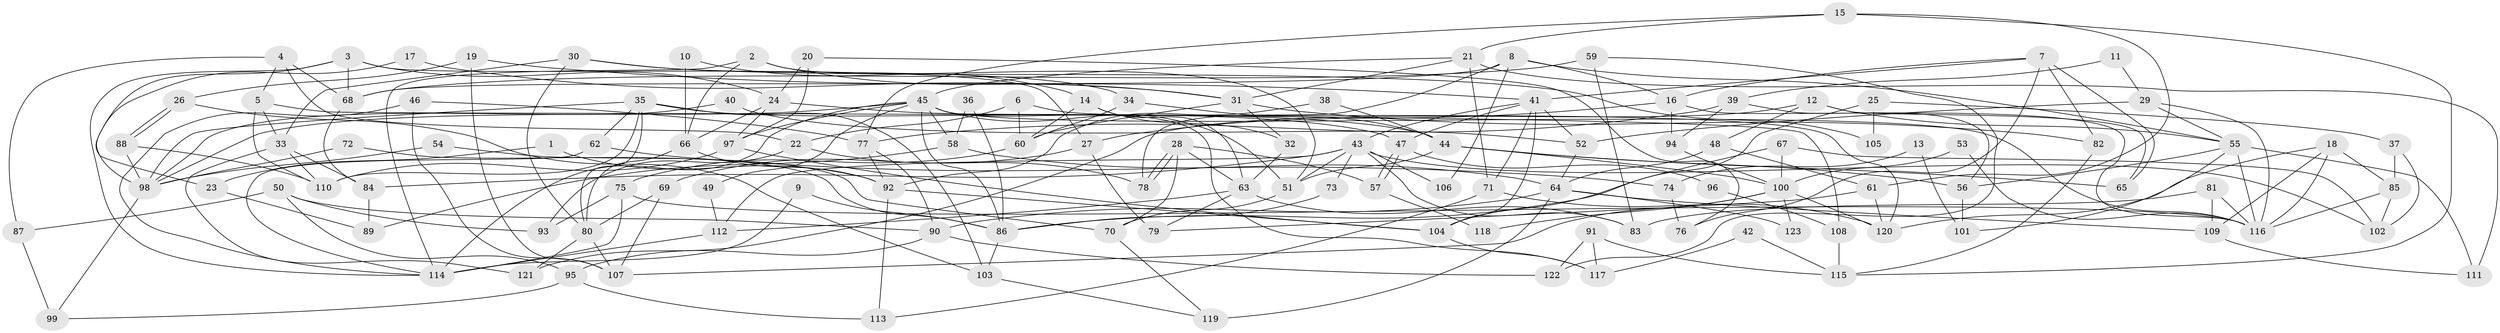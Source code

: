 // Generated by graph-tools (version 1.1) at 2025/26/03/09/25 03:26:16]
// undirected, 123 vertices, 246 edges
graph export_dot {
graph [start="1"]
  node [color=gray90,style=filled];
  1;
  2;
  3;
  4;
  5;
  6;
  7;
  8;
  9;
  10;
  11;
  12;
  13;
  14;
  15;
  16;
  17;
  18;
  19;
  20;
  21;
  22;
  23;
  24;
  25;
  26;
  27;
  28;
  29;
  30;
  31;
  32;
  33;
  34;
  35;
  36;
  37;
  38;
  39;
  40;
  41;
  42;
  43;
  44;
  45;
  46;
  47;
  48;
  49;
  50;
  51;
  52;
  53;
  54;
  55;
  56;
  57;
  58;
  59;
  60;
  61;
  62;
  63;
  64;
  65;
  66;
  67;
  68;
  69;
  70;
  71;
  72;
  73;
  74;
  75;
  76;
  77;
  78;
  79;
  80;
  81;
  82;
  83;
  84;
  85;
  86;
  87;
  88;
  89;
  90;
  91;
  92;
  93;
  94;
  95;
  96;
  97;
  98;
  99;
  100;
  101;
  102;
  103;
  104;
  105;
  106;
  107;
  108;
  109;
  110;
  111;
  112;
  113;
  114;
  115;
  116;
  117;
  118;
  119;
  120;
  121;
  122;
  123;
  1 -- 92;
  1 -- 23;
  2 -- 51;
  2 -- 66;
  2 -- 31;
  2 -- 114;
  3 -- 24;
  3 -- 68;
  3 -- 23;
  3 -- 27;
  3 -- 114;
  4 -- 5;
  4 -- 68;
  4 -- 22;
  4 -- 87;
  5 -- 33;
  5 -- 110;
  5 -- 108;
  6 -- 120;
  6 -- 60;
  6 -- 22;
  7 -- 16;
  7 -- 41;
  7 -- 65;
  7 -- 76;
  7 -- 82;
  8 -- 78;
  8 -- 55;
  8 -- 16;
  8 -- 68;
  8 -- 106;
  9 -- 114;
  9 -- 86;
  10 -- 14;
  10 -- 66;
  11 -- 29;
  11 -- 39;
  12 -- 65;
  12 -- 55;
  12 -- 48;
  12 -- 121;
  13 -- 101;
  13 -- 74;
  14 -- 32;
  14 -- 60;
  14 -- 63;
  15 -- 21;
  15 -- 61;
  15 -- 77;
  15 -- 115;
  16 -- 116;
  16 -- 27;
  16 -- 94;
  17 -- 98;
  17 -- 31;
  18 -- 116;
  18 -- 120;
  18 -- 85;
  18 -- 109;
  19 -- 41;
  19 -- 107;
  19 -- 26;
  20 -- 97;
  20 -- 24;
  20 -- 76;
  21 -- 45;
  21 -- 71;
  21 -- 31;
  21 -- 111;
  22 -- 78;
  22 -- 93;
  23 -- 89;
  24 -- 97;
  24 -- 44;
  24 -- 66;
  25 -- 37;
  25 -- 104;
  25 -- 105;
  26 -- 88;
  26 -- 88;
  26 -- 103;
  27 -- 69;
  27 -- 79;
  28 -- 63;
  28 -- 78;
  28 -- 78;
  28 -- 57;
  28 -- 70;
  29 -- 116;
  29 -- 52;
  29 -- 55;
  30 -- 80;
  30 -- 34;
  30 -- 33;
  30 -- 105;
  31 -- 32;
  31 -- 60;
  31 -- 82;
  32 -- 63;
  33 -- 110;
  33 -- 84;
  33 -- 121;
  34 -- 44;
  34 -- 60;
  35 -- 98;
  35 -- 80;
  35 -- 47;
  35 -- 62;
  35 -- 103;
  35 -- 110;
  36 -- 86;
  36 -- 58;
  37 -- 102;
  37 -- 85;
  38 -- 92;
  38 -- 44;
  39 -- 94;
  39 -- 77;
  39 -- 56;
  40 -- 98;
  40 -- 52;
  41 -- 47;
  41 -- 43;
  41 -- 52;
  41 -- 71;
  41 -- 104;
  42 -- 115;
  42 -- 117;
  43 -- 51;
  43 -- 102;
  43 -- 73;
  43 -- 83;
  43 -- 84;
  43 -- 106;
  43 -- 112;
  44 -- 56;
  44 -- 100;
  44 -- 51;
  44 -- 65;
  45 -- 114;
  45 -- 51;
  45 -- 49;
  45 -- 58;
  45 -- 86;
  45 -- 97;
  45 -- 98;
  45 -- 116;
  45 -- 117;
  46 -- 114;
  46 -- 77;
  46 -- 107;
  47 -- 57;
  47 -- 57;
  47 -- 96;
  48 -- 64;
  48 -- 61;
  49 -- 112;
  50 -- 90;
  50 -- 93;
  50 -- 87;
  50 -- 95;
  51 -- 70;
  52 -- 64;
  53 -- 100;
  53 -- 116;
  54 -- 70;
  54 -- 98;
  55 -- 116;
  55 -- 56;
  55 -- 101;
  55 -- 111;
  56 -- 101;
  57 -- 118;
  58 -- 64;
  58 -- 89;
  59 -- 83;
  59 -- 68;
  59 -- 122;
  60 -- 75;
  61 -- 79;
  61 -- 120;
  62 -- 114;
  62 -- 74;
  63 -- 112;
  63 -- 79;
  63 -- 83;
  64 -- 109;
  64 -- 90;
  64 -- 119;
  64 -- 123;
  66 -- 80;
  66 -- 92;
  67 -- 100;
  67 -- 86;
  67 -- 102;
  68 -- 84;
  69 -- 80;
  69 -- 107;
  70 -- 119;
  71 -- 113;
  71 -- 120;
  72 -- 98;
  72 -- 86;
  73 -- 86;
  74 -- 76;
  75 -- 114;
  75 -- 116;
  75 -- 93;
  77 -- 92;
  77 -- 90;
  80 -- 121;
  80 -- 107;
  81 -- 83;
  81 -- 109;
  81 -- 116;
  82 -- 115;
  84 -- 89;
  85 -- 116;
  85 -- 102;
  86 -- 103;
  87 -- 99;
  88 -- 110;
  88 -- 98;
  90 -- 95;
  90 -- 122;
  91 -- 115;
  91 -- 122;
  91 -- 117;
  92 -- 104;
  92 -- 113;
  94 -- 100;
  95 -- 99;
  95 -- 113;
  96 -- 108;
  97 -- 104;
  97 -- 110;
  98 -- 99;
  100 -- 120;
  100 -- 107;
  100 -- 118;
  100 -- 123;
  103 -- 119;
  104 -- 117;
  108 -- 115;
  109 -- 111;
  112 -- 114;
}
